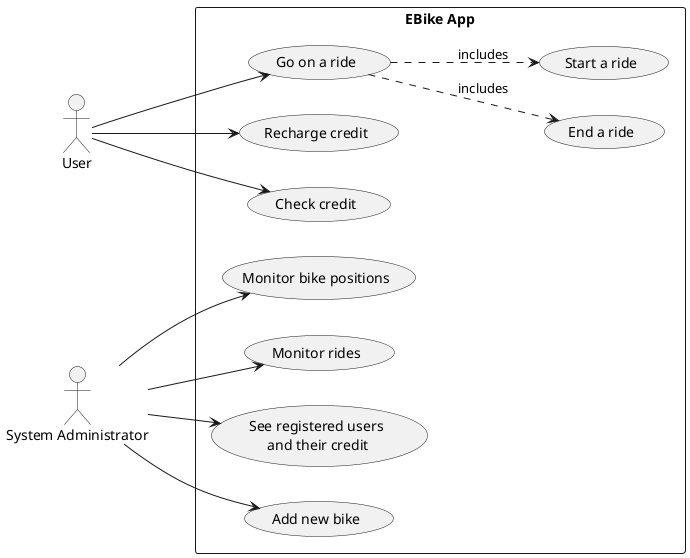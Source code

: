 @startuml use-cases

actor "User"
actor "System Administrator" as Admin

left to right direction

rectangle "EBike App" {
    User --> (Go on a ride)
    (Go on a ride) .d.> (End a ride) : includes
    (Go on a ride) .d.> (Start a ride) : includes
    User --> (Recharge credit)
    User --> (Check credit)

    Admin --> (Monitor bike positions)
    Admin --> (Monitor rides)
    Admin --> (See registered users\n and their credit)
    Admin --> (Add new bike)
}

@enduml